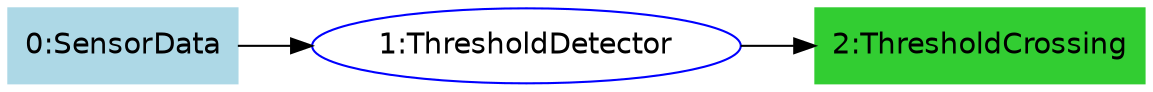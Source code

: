 digraph GraphAnalyzer {
    rankdir = "LR";
    node[fontname=Helvetica];
    size="12,5";
    "SensorData" [label="0:SensorData",style=filled, shape=box, color=lightblue];
        "SensorData" -> "ThresholdDetector";
        "ThresholdDetector" -> "ThresholdCrossing";
    "ThresholdCrossing" [label="2:ThresholdCrossing",style=filled, shape=box, color=limegreen];
    "ThresholdDetector" [label="1:ThresholdDetector", color=blue];
}
